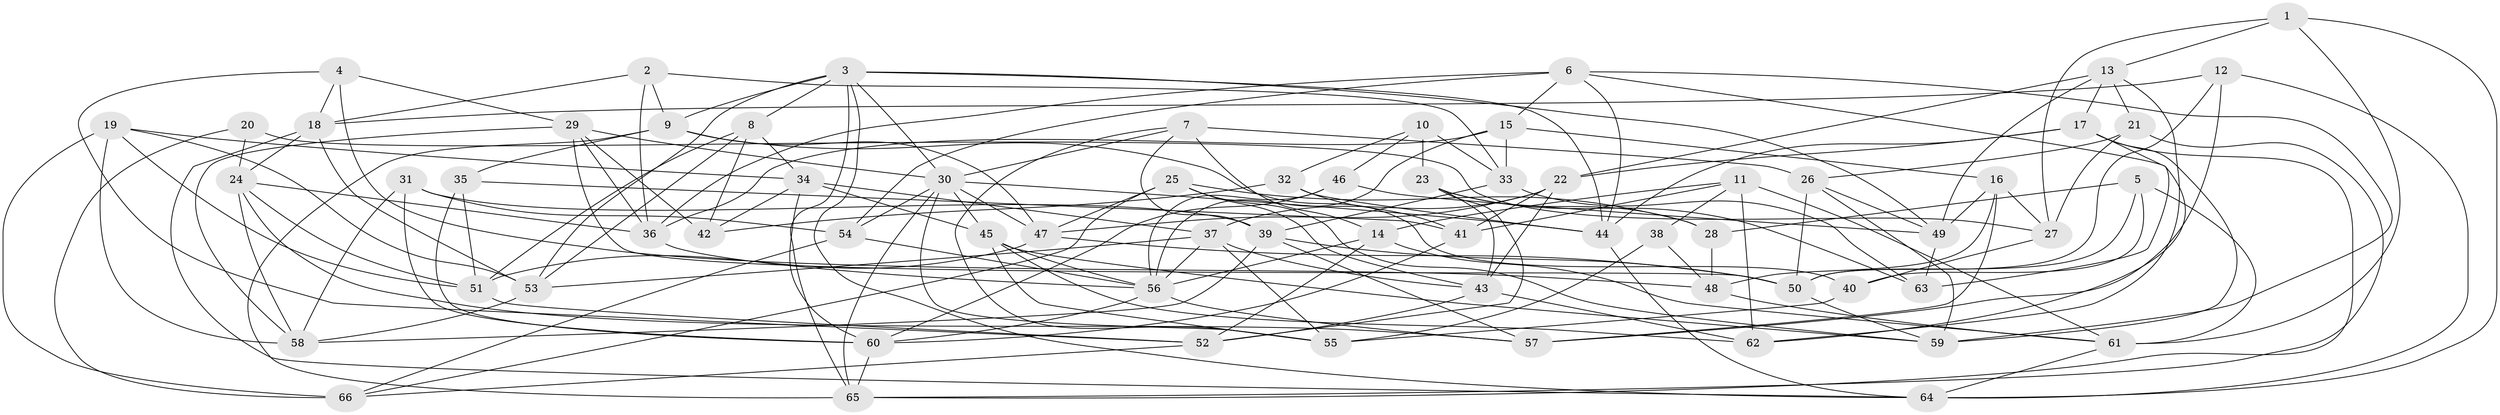// original degree distribution, {4: 1.0}
// Generated by graph-tools (version 1.1) at 2025/03/03/09/25 03:03:06]
// undirected, 66 vertices, 176 edges
graph export_dot {
graph [start="1"]
  node [color=gray90,style=filled];
  1;
  2;
  3;
  4;
  5;
  6;
  7;
  8;
  9;
  10;
  11;
  12;
  13;
  14;
  15;
  16;
  17;
  18;
  19;
  20;
  21;
  22;
  23;
  24;
  25;
  26;
  27;
  28;
  29;
  30;
  31;
  32;
  33;
  34;
  35;
  36;
  37;
  38;
  39;
  40;
  41;
  42;
  43;
  44;
  45;
  46;
  47;
  48;
  49;
  50;
  51;
  52;
  53;
  54;
  55;
  56;
  57;
  58;
  59;
  60;
  61;
  62;
  63;
  64;
  65;
  66;
  1 -- 13 [weight=1.0];
  1 -- 27 [weight=1.0];
  1 -- 61 [weight=1.0];
  1 -- 64 [weight=1.0];
  2 -- 9 [weight=1.0];
  2 -- 18 [weight=1.0];
  2 -- 33 [weight=1.0];
  2 -- 36 [weight=1.0];
  3 -- 8 [weight=1.0];
  3 -- 9 [weight=1.0];
  3 -- 30 [weight=1.0];
  3 -- 44 [weight=1.0];
  3 -- 49 [weight=1.0];
  3 -- 53 [weight=1.0];
  3 -- 64 [weight=1.0];
  3 -- 65 [weight=1.0];
  4 -- 18 [weight=1.0];
  4 -- 29 [weight=1.0];
  4 -- 48 [weight=1.0];
  4 -- 52 [weight=1.0];
  5 -- 28 [weight=1.0];
  5 -- 40 [weight=1.0];
  5 -- 50 [weight=1.0];
  5 -- 61 [weight=1.0];
  6 -- 15 [weight=1.0];
  6 -- 36 [weight=1.0];
  6 -- 44 [weight=1.0];
  6 -- 54 [weight=1.0];
  6 -- 59 [weight=1.0];
  6 -- 62 [weight=1.0];
  7 -- 14 [weight=2.0];
  7 -- 26 [weight=1.0];
  7 -- 30 [weight=1.0];
  7 -- 39 [weight=1.0];
  7 -- 55 [weight=1.0];
  8 -- 34 [weight=1.0];
  8 -- 42 [weight=2.0];
  8 -- 51 [weight=1.0];
  8 -- 53 [weight=1.0];
  9 -- 35 [weight=1.0];
  9 -- 40 [weight=1.0];
  9 -- 47 [weight=1.0];
  9 -- 65 [weight=1.0];
  10 -- 23 [weight=2.0];
  10 -- 32 [weight=1.0];
  10 -- 33 [weight=2.0];
  10 -- 46 [weight=1.0];
  11 -- 14 [weight=1.0];
  11 -- 38 [weight=1.0];
  11 -- 41 [weight=1.0];
  11 -- 61 [weight=1.0];
  11 -- 62 [weight=2.0];
  12 -- 18 [weight=1.0];
  12 -- 50 [weight=1.0];
  12 -- 57 [weight=1.0];
  12 -- 64 [weight=1.0];
  13 -- 17 [weight=1.0];
  13 -- 21 [weight=1.0];
  13 -- 22 [weight=1.0];
  13 -- 49 [weight=1.0];
  13 -- 62 [weight=1.0];
  14 -- 52 [weight=1.0];
  14 -- 56 [weight=1.0];
  14 -- 61 [weight=1.0];
  15 -- 16 [weight=1.0];
  15 -- 33 [weight=1.0];
  15 -- 36 [weight=1.0];
  15 -- 56 [weight=2.0];
  16 -- 27 [weight=1.0];
  16 -- 48 [weight=1.0];
  16 -- 49 [weight=1.0];
  16 -- 57 [weight=2.0];
  17 -- 22 [weight=1.0];
  17 -- 44 [weight=1.0];
  17 -- 59 [weight=1.0];
  17 -- 63 [weight=1.0];
  17 -- 65 [weight=1.0];
  18 -- 24 [weight=1.0];
  18 -- 53 [weight=1.0];
  18 -- 64 [weight=1.0];
  19 -- 34 [weight=1.0];
  19 -- 51 [weight=1.0];
  19 -- 53 [weight=1.0];
  19 -- 58 [weight=1.0];
  19 -- 66 [weight=2.0];
  20 -- 24 [weight=1.0];
  20 -- 27 [weight=2.0];
  20 -- 66 [weight=1.0];
  21 -- 26 [weight=1.0];
  21 -- 27 [weight=1.0];
  21 -- 65 [weight=1.0];
  22 -- 37 [weight=1.0];
  22 -- 41 [weight=1.0];
  22 -- 43 [weight=1.0];
  22 -- 47 [weight=1.0];
  23 -- 28 [weight=1.0];
  23 -- 43 [weight=1.0];
  23 -- 52 [weight=1.0];
  23 -- 63 [weight=1.0];
  24 -- 36 [weight=1.0];
  24 -- 51 [weight=1.0];
  24 -- 57 [weight=1.0];
  24 -- 58 [weight=1.0];
  25 -- 28 [weight=2.0];
  25 -- 43 [weight=1.0];
  25 -- 47 [weight=1.0];
  25 -- 59 [weight=1.0];
  25 -- 66 [weight=1.0];
  26 -- 49 [weight=1.0];
  26 -- 50 [weight=2.0];
  26 -- 59 [weight=1.0];
  27 -- 40 [weight=1.0];
  28 -- 48 [weight=2.0];
  29 -- 30 [weight=1.0];
  29 -- 36 [weight=1.0];
  29 -- 42 [weight=1.0];
  29 -- 50 [weight=1.0];
  29 -- 58 [weight=1.0];
  30 -- 44 [weight=1.0];
  30 -- 45 [weight=1.0];
  30 -- 47 [weight=1.0];
  30 -- 54 [weight=1.0];
  30 -- 55 [weight=2.0];
  30 -- 65 [weight=1.0];
  31 -- 39 [weight=1.0];
  31 -- 54 [weight=2.0];
  31 -- 58 [weight=1.0];
  31 -- 60 [weight=2.0];
  32 -- 41 [weight=2.0];
  32 -- 42 [weight=2.0];
  32 -- 44 [weight=1.0];
  33 -- 39 [weight=1.0];
  33 -- 63 [weight=1.0];
  34 -- 37 [weight=1.0];
  34 -- 42 [weight=1.0];
  34 -- 45 [weight=1.0];
  34 -- 60 [weight=1.0];
  35 -- 41 [weight=1.0];
  35 -- 51 [weight=1.0];
  35 -- 60 [weight=1.0];
  36 -- 56 [weight=1.0];
  37 -- 43 [weight=1.0];
  37 -- 53 [weight=1.0];
  37 -- 55 [weight=1.0];
  37 -- 56 [weight=1.0];
  38 -- 48 [weight=1.0];
  38 -- 55 [weight=2.0];
  39 -- 50 [weight=1.0];
  39 -- 57 [weight=1.0];
  39 -- 58 [weight=1.0];
  40 -- 55 [weight=3.0];
  41 -- 60 [weight=1.0];
  43 -- 52 [weight=1.0];
  43 -- 62 [weight=1.0];
  44 -- 64 [weight=1.0];
  45 -- 55 [weight=1.0];
  45 -- 56 [weight=1.0];
  45 -- 59 [weight=1.0];
  45 -- 62 [weight=1.0];
  46 -- 49 [weight=1.0];
  46 -- 56 [weight=1.0];
  46 -- 60 [weight=1.0];
  47 -- 50 [weight=1.0];
  47 -- 51 [weight=1.0];
  48 -- 61 [weight=1.0];
  49 -- 63 [weight=1.0];
  50 -- 59 [weight=1.0];
  51 -- 52 [weight=1.0];
  52 -- 66 [weight=1.0];
  53 -- 58 [weight=1.0];
  54 -- 56 [weight=1.0];
  54 -- 66 [weight=1.0];
  56 -- 57 [weight=1.0];
  56 -- 60 [weight=1.0];
  60 -- 65 [weight=1.0];
  61 -- 64 [weight=1.0];
}
